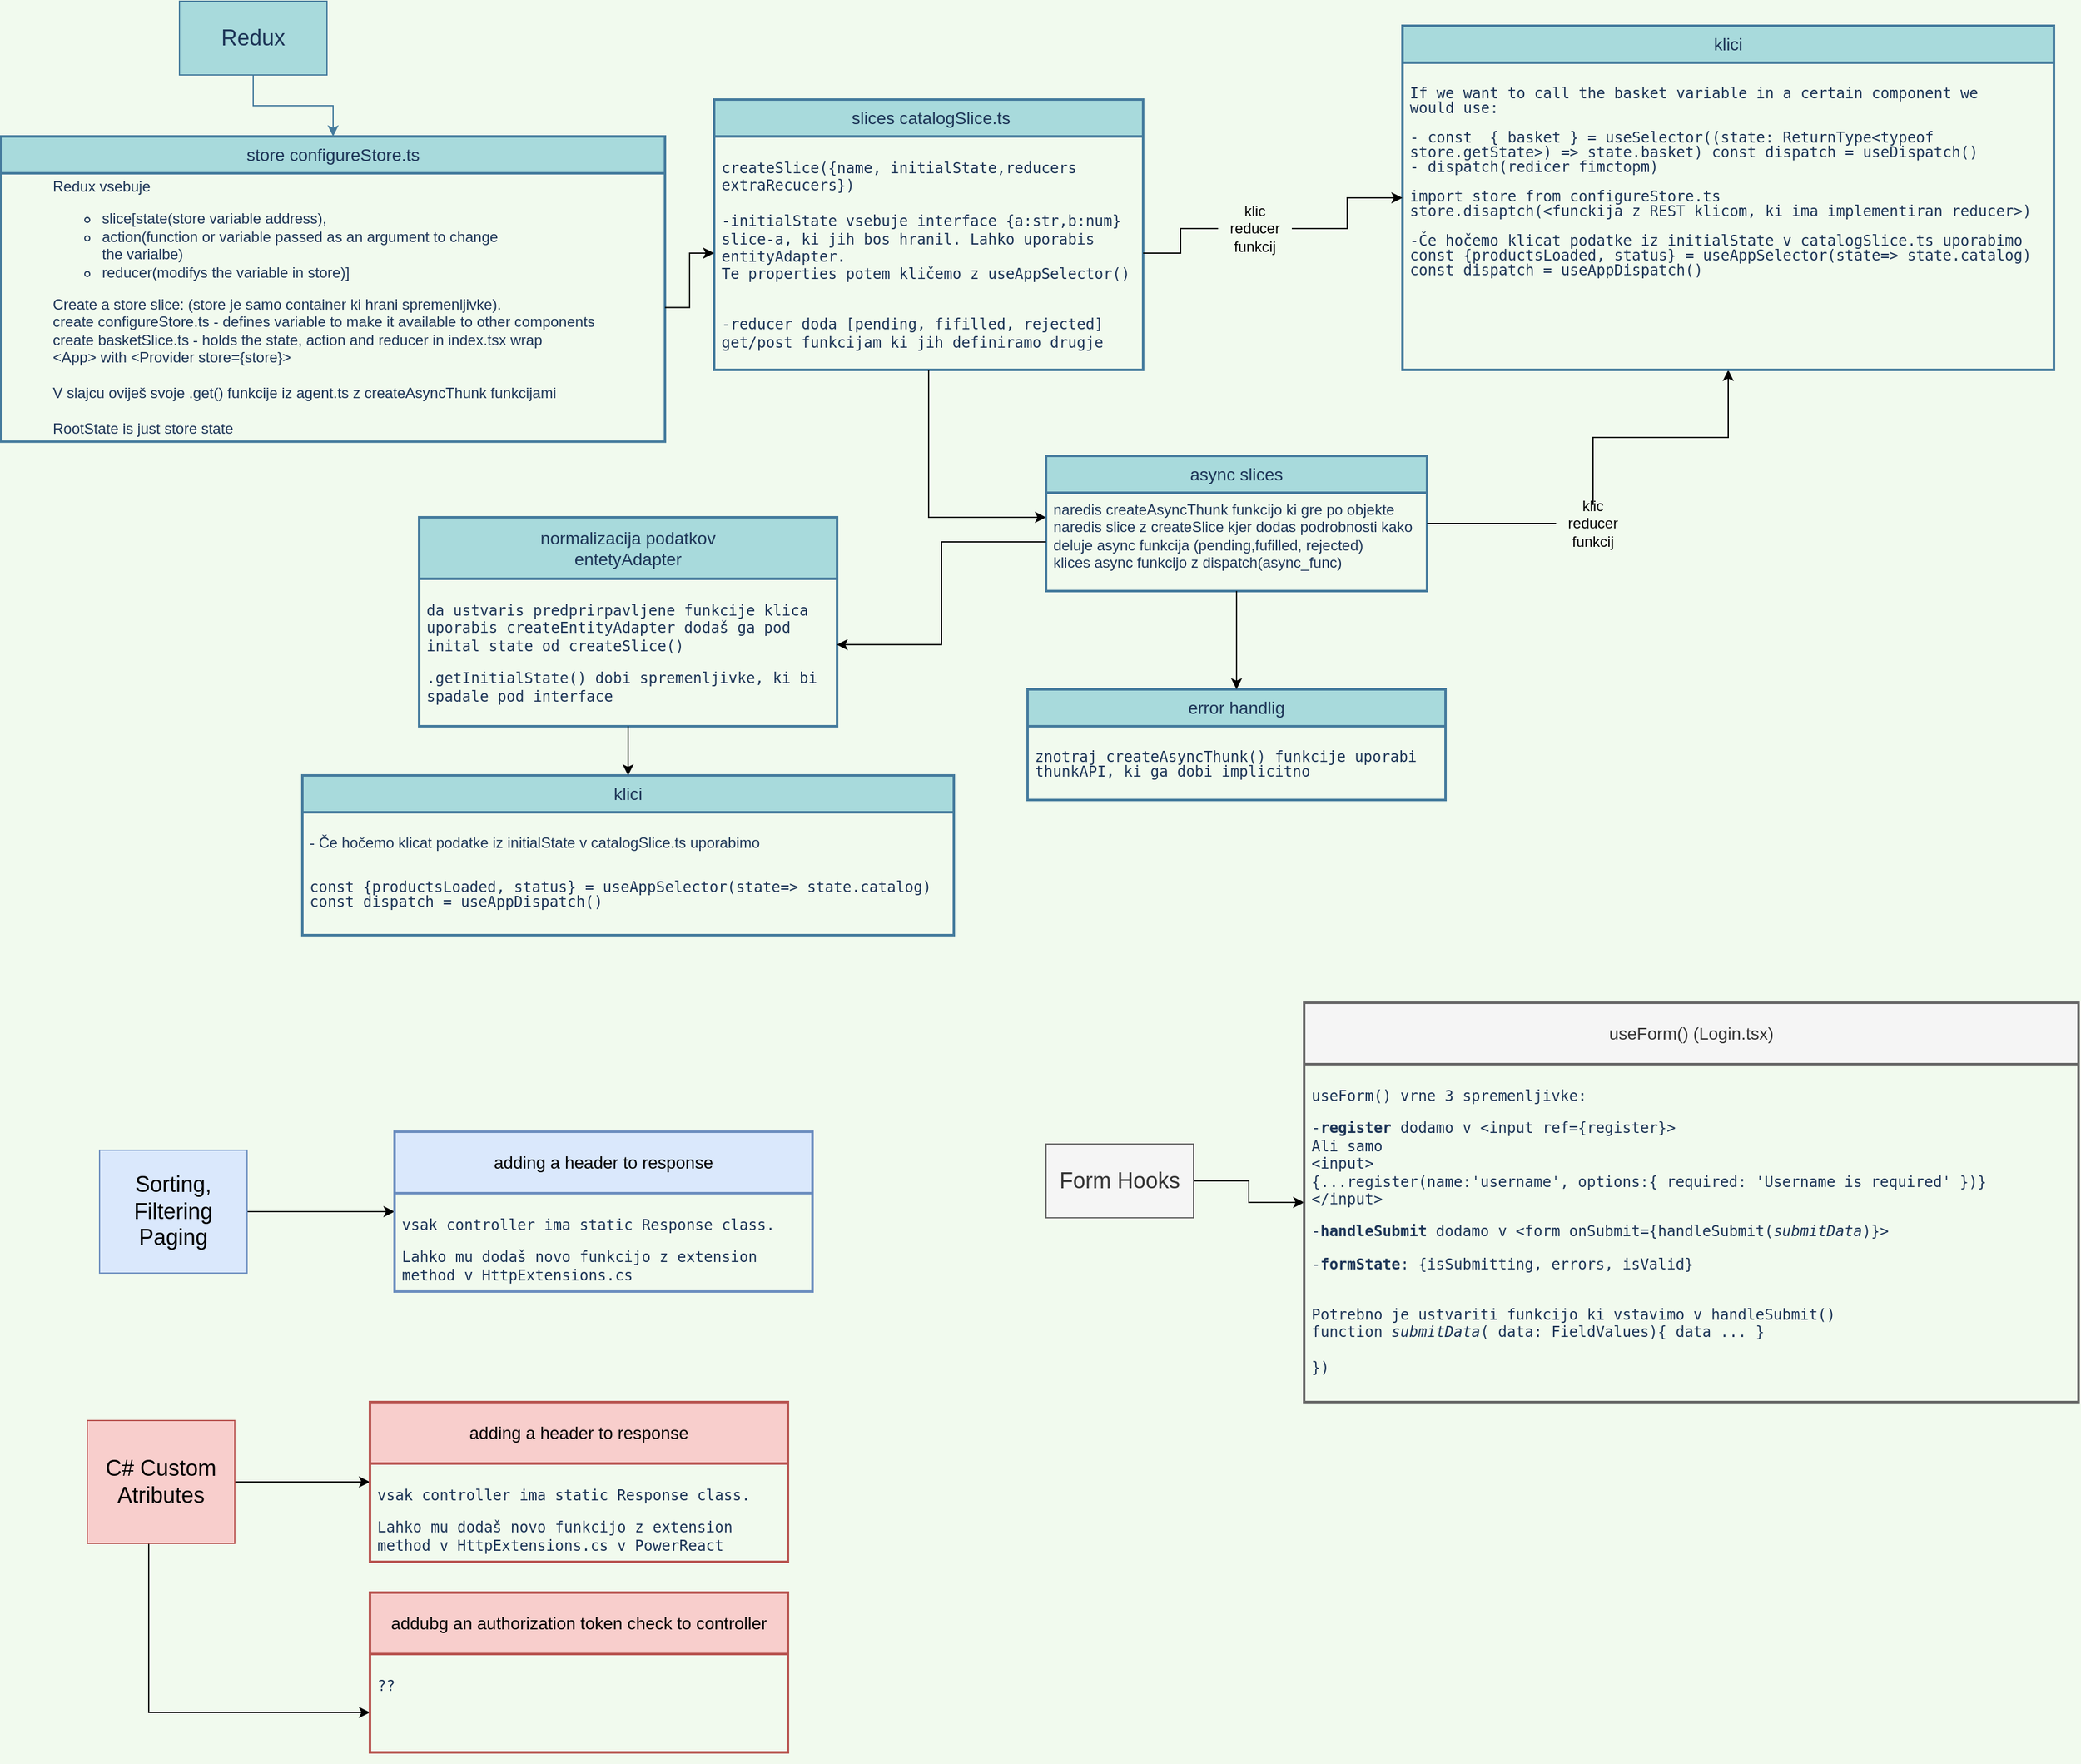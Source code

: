 <mxfile version="19.0.2" type="device"><diagram id="R2lEEEUBdFMjLlhIrx00" name="Page-1"><mxGraphModel dx="1791" dy="1122" grid="1" gridSize="10" guides="1" tooltips="1" connect="1" arrows="1" fold="1" page="1" pageScale="1" pageWidth="3000" pageHeight="3000" background="#F1FAEE" math="0" shadow="0" extFonts="Permanent Marker^https://fonts.googleapis.com/css?family=Permanent+Marker"><root><mxCell id="0"/><mxCell id="1" parent="0"/><mxCell id="_WQElJhNIDr7myNZMgqE-13" style="edgeStyle=orthogonalEdgeStyle;rounded=0;orthogonalLoop=1;jettySize=auto;html=1;startArrow=none;" parent="1" source="_WQElJhNIDr7myNZMgqE-15" target="_WQElJhNIDr7myNZMgqE-6" edge="1"><mxGeometry relative="1" as="geometry"/></mxCell><mxCell id="48E5OveL_9afjhL4UYel-1" value="async slices" style="swimlane;childLayout=stackLayout;horizontal=1;startSize=30;horizontalStack=0;rounded=0;fontSize=14;fontStyle=0;strokeWidth=2;resizeParent=0;resizeLast=1;shadow=0;dashed=0;align=center;fillColor=#A8DADC;strokeColor=#457B9D;whiteSpace=wrap;fontColor=#1D3557;" parent="1" vertex="1"><mxGeometry x="870" y="390" width="310" height="110" as="geometry"><mxRectangle x="240" y="680" width="150" height="30" as="alternateBounds"/></mxGeometry></mxCell><mxCell id="48E5OveL_9afjhL4UYel-2" value="naredis createAsyncThunk funkcijo ki gre po objekte&lt;br&gt;naredis slice z createSlice kjer dodas podrobnosti kako &lt;br&gt;deluje async funkcija (pending,fufilled, rejected)&lt;br&gt;klices async funkcijo z dispatch(async_func)" style="align=left;strokeColor=none;fillColor=none;spacingLeft=4;fontSize=12;verticalAlign=top;resizable=0;rotatable=0;part=1;html=1;fontColor=#1D3557;rounded=0;" parent="48E5OveL_9afjhL4UYel-1" vertex="1"><mxGeometry y="30" width="310" height="80" as="geometry"/></mxCell><mxCell id="48E5OveL_9afjhL4UYel-7" value="normalizacija podatkov&#10;entetyAdapter" style="swimlane;childLayout=stackLayout;horizontal=1;startSize=50;horizontalStack=0;rounded=0;fontSize=14;fontStyle=0;strokeWidth=2;resizeParent=0;resizeLast=1;shadow=0;dashed=0;align=center;whiteSpace=wrap;fillColor=#A8DADC;strokeColor=#457B9D;glass=0;fontColor=#1D3557;" parent="1" vertex="1"><mxGeometry x="360" y="440" width="340" height="170" as="geometry"/></mxCell><mxCell id="48E5OveL_9afjhL4UYel-8" value="&lt;p style=&quot;line-height: 1;&quot;&gt;&lt;/p&gt;&lt;pre&gt;da ustvaris predprirpavljene funkcije klica&amp;nbsp;&lt;br/&gt;uporabis createEntityAdapter dodaš ga pod &lt;br/&gt;inital state od createSlice()&lt;/pre&gt;&lt;pre&gt;.getInitialState() dobi spremenljivke, ki bi &lt;br/&gt;spadale pod&amp;nbsp;interface&lt;/pre&gt;&lt;p&gt;&lt;/p&gt;" style="align=left;strokeColor=none;fillColor=none;spacingLeft=4;fontSize=12;verticalAlign=top;resizable=0;rotatable=0;part=1;labelBorderColor=none;html=1;fontColor=#1D3557;rounded=0;" parent="48E5OveL_9afjhL4UYel-7" vertex="1"><mxGeometry y="50" width="340" height="120" as="geometry"/></mxCell><mxCell id="h1aJ8qhzrTF0-tiPdkuM-10" style="edgeStyle=orthogonalEdgeStyle;rounded=0;orthogonalLoop=1;jettySize=auto;html=1;exitX=0.5;exitY=1;exitDx=0;exitDy=0;fontFamily=Helvetica;fontSize=18;fontColor=#1D3557;labelBackgroundColor=#F1FAEE;strokeColor=#457B9D;" parent="48E5OveL_9afjhL4UYel-7" source="48E5OveL_9afjhL4UYel-8" target="48E5OveL_9afjhL4UYel-8" edge="1"><mxGeometry relative="1" as="geometry"/></mxCell><mxCell id="h1aJ8qhzrTF0-tiPdkuM-13" style="edgeStyle=orthogonalEdgeStyle;rounded=0;orthogonalLoop=1;jettySize=auto;html=1;fontFamily=Helvetica;fontSize=18;fontColor=#1D3557;labelBackgroundColor=#F1FAEE;strokeColor=#457B9D;" parent="1" source="h1aJ8qhzrTF0-tiPdkuM-7" target="h1aJ8qhzrTF0-tiPdkuM-11" edge="1"><mxGeometry relative="1" as="geometry"/></mxCell><mxCell id="h1aJ8qhzrTF0-tiPdkuM-7" value="Redux" style="rounded=0;whiteSpace=wrap;html=1;fontFamily=Helvetica;fontSize=18;strokeColor=#457B9D;fillColor=#A8DADC;fontColor=#1D3557;" parent="1" vertex="1"><mxGeometry x="165" y="20" width="120" height="60" as="geometry"/></mxCell><mxCell id="h1aJ8qhzrTF0-tiPdkuM-11" value="store configureStore.ts" style="swimlane;childLayout=stackLayout;horizontal=1;startSize=30;horizontalStack=0;rounded=0;fontSize=14;fontStyle=0;strokeWidth=2;resizeParent=0;resizeLast=1;shadow=0;dashed=0;align=center;fillColor=#A8DADC;strokeColor=#457B9D;whiteSpace=wrap;fontColor=#1D3557;aspect=fixed;" parent="1" vertex="1"><mxGeometry x="20" y="130" width="540" height="248.4" as="geometry"><mxRectangle x="240" y="680" width="150" height="30" as="alternateBounds"/></mxGeometry></mxCell><mxCell id="h1aJ8qhzrTF0-tiPdkuM-23" value="&lt;blockquote style=&quot;margin: 0 0 0 40px; border: none; padding: 0px;&quot;&gt;&lt;span style=&quot;background-color: initial;&quot;&gt;Redux vsebuje&amp;nbsp;&lt;/span&gt;&lt;/blockquote&gt;&lt;ul&gt;&lt;ul&gt;&lt;li&gt;&lt;span style=&quot;&quot;&gt;slice[state(store variable address),&lt;/span&gt;&lt;/li&gt;&lt;li&gt;action(function or variable passed as an argument to change&lt;br&gt;the varialbe)&amp;nbsp;&lt;/li&gt;&lt;li&gt;reducer(modifys the variable in store)]&lt;br&gt;&lt;/li&gt;&lt;/ul&gt;&lt;/ul&gt;&lt;blockquote style=&quot;margin: 0 0 0 40px; border: none; padding: 0px;&quot;&gt;&lt;span style=&quot;background-color: initial;&quot;&gt;Create a store slice: (store je samo container ki hrani&amp;nbsp;&lt;/span&gt;&lt;span style=&quot;background-color: initial;&quot;&gt;spremenljivke).&lt;/span&gt;&lt;/blockquote&gt;&lt;blockquote style=&quot;margin: 0 0 0 40px; border: none; padding: 0px;&quot;&gt;&lt;span style=&quot;background-color: initial;&quot;&gt;create configureStore.ts - defines variable to&amp;nbsp;&lt;/span&gt;&lt;span style=&quot;background-color: initial;&quot;&gt;make it available to other components&lt;br&gt;create&amp;nbsp;&lt;/span&gt;&lt;span style=&quot;background-color: initial;&quot;&gt;basketSlice.ts - holds the state, action and reducer in index.tsx wrap&lt;/span&gt;&lt;/blockquote&gt;&lt;blockquote style=&quot;margin: 0 0 0 40px; border: none; padding: 0px;&quot;&gt;&lt;span style=&quot;background-color: initial;&quot;&gt;&amp;lt;App&amp;gt; with &amp;lt;Provider store={store}&amp;gt;&lt;/span&gt;&lt;/blockquote&gt;&lt;blockquote style=&quot;margin: 0 0 0 40px; border: none; padding: 0px;&quot;&gt;&lt;span style=&quot;background-color: initial;&quot;&gt;&lt;br&gt;&lt;/span&gt;&lt;/blockquote&gt;&lt;blockquote style=&quot;margin: 0 0 0 40px; border: none; padding: 0px;&quot;&gt;V slajcu oviješ svoje .get() funkcije iz agent.ts z&amp;nbsp;createAsyncThunk funkcijami&lt;br&gt;&lt;br&gt;&lt;/blockquote&gt;&lt;blockquote style=&quot;margin: 0 0 0 40px; border: none; padding: 0px;&quot;&gt;RootState is just store state&lt;/blockquote&gt;" style="text;html=1;align=left;verticalAlign=middle;resizable=0;points=[];autosize=1;strokeColor=none;fillColor=none;fontColor=#1D3557;" parent="h1aJ8qhzrTF0-tiPdkuM-11" vertex="1"><mxGeometry y="30" width="540" height="218.4" as="geometry"/></mxCell><mxCell id="_WQElJhNIDr7myNZMgqE-2" value=" slices catalogSlice.ts" style="swimlane;childLayout=stackLayout;horizontal=1;startSize=30;horizontalStack=0;rounded=0;fontSize=14;fontStyle=0;strokeWidth=2;resizeParent=0;resizeLast=1;shadow=0;dashed=0;align=center;fillColor=#A8DADC;strokeColor=#457B9D;whiteSpace=wrap;fontColor=#1D3557;" parent="1" vertex="1"><mxGeometry x="600" y="100" width="349" height="220" as="geometry"><mxRectangle x="240" y="680" width="150" height="30" as="alternateBounds"/></mxGeometry></mxCell><mxCell id="_WQElJhNIDr7myNZMgqE-3" value="&lt;pre style=&quot;&quot;&gt;createSlice({name, initialState,reducers&lt;br&gt;extraRecucers})&lt;br&gt;&lt;br&gt;-initialState vsebuje interface {a:str,b:num}&lt;br&gt;slice-a, ki jih bos hranil. Lahko uporabis &lt;br&gt;entityAdapter.&lt;br&gt;Te properties potem kličemo z useAppSelector()&lt;/pre&gt;&lt;pre style=&quot;&quot;&gt;&lt;br&gt;-reducer doda [pending, fifilled, rejected]&lt;br&gt;get/post funkcijam ki jih definiramo drugje&lt;br&gt;&lt;br&gt;&lt;/pre&gt;" style="align=left;strokeColor=none;fillColor=none;spacingLeft=4;fontSize=12;verticalAlign=top;resizable=0;rotatable=0;part=1;html=1;fontColor=#1D3557;rounded=0;" parent="_WQElJhNIDr7myNZMgqE-2" vertex="1"><mxGeometry y="30" width="349" height="190" as="geometry"/></mxCell><mxCell id="_WQElJhNIDr7myNZMgqE-4" style="edgeStyle=orthogonalEdgeStyle;rounded=0;orthogonalLoop=1;jettySize=auto;html=1;" parent="1" source="h1aJ8qhzrTF0-tiPdkuM-23" target="_WQElJhNIDr7myNZMgqE-3" edge="1"><mxGeometry relative="1" as="geometry"/></mxCell><mxCell id="_WQElJhNIDr7myNZMgqE-5" value="klici" style="swimlane;childLayout=stackLayout;horizontal=1;startSize=30;horizontalStack=0;rounded=0;fontSize=14;fontStyle=0;strokeWidth=2;resizeParent=0;resizeLast=1;shadow=0;dashed=0;align=center;fillColor=#A8DADC;strokeColor=#457B9D;whiteSpace=wrap;fontColor=#1D3557;" parent="1" vertex="1"><mxGeometry x="1160" y="40" width="530" height="280" as="geometry"><mxRectangle x="240" y="680" width="150" height="30" as="alternateBounds"/></mxGeometry></mxCell><mxCell id="_WQElJhNIDr7myNZMgqE-6" value="&lt;p style=&quot;line-height: 1;&quot;&gt;&lt;/p&gt;&lt;pre style=&quot;line-height: 1;&quot;&gt;If we want to call the basket variable in a certain component we &lt;br&gt;would use:&lt;/pre&gt;&lt;pre style=&quot;line-height: 1;&quot;&gt;- const  { basket } = useSelector((state: ReturnType&amp;lt;typeof  &lt;br&gt;store.getState&amp;gt;) =&amp;gt; state.basket) const dispatch = useDispatch()&lt;br&gt;- dispatch(redicer fimctopm)&lt;/pre&gt;&lt;pre style=&quot;line-height: 1;&quot;&gt;import store from configureStore.ts&lt;br&gt;store.disaptch(&amp;lt;funckija z REST klicom, ki ima implementiran reducer&amp;gt;)&lt;/pre&gt;&lt;pre style=&quot;line-height: 1;&quot;&gt;-Če hočemo klicat podatke iz initialState v catalogSlice.ts uporabimo&lt;br/&gt;const {productsLoaded, status} = useAppSelector(state=&amp;gt; state.catalog)&lt;br/&gt;const dispatch = useAppDispatch()&lt;/pre&gt;&lt;p&gt;&lt;/p&gt;" style="align=left;strokeColor=none;fillColor=none;spacingLeft=4;fontSize=12;verticalAlign=top;resizable=0;rotatable=0;part=1;html=1;fontColor=#1D3557;rounded=0;" parent="_WQElJhNIDr7myNZMgqE-5" vertex="1"><mxGeometry y="30" width="530" height="250" as="geometry"/></mxCell><mxCell id="_WQElJhNIDr7myNZMgqE-7" style="edgeStyle=orthogonalEdgeStyle;rounded=0;orthogonalLoop=1;jettySize=auto;html=1;entryX=0;entryY=0.5;entryDx=0;entryDy=0;startArrow=none;" parent="1" source="_WQElJhNIDr7myNZMgqE-8" target="_WQElJhNIDr7myNZMgqE-5" edge="1"><mxGeometry relative="1" as="geometry"/></mxCell><mxCell id="_WQElJhNIDr7myNZMgqE-8" value="klic reducer funkcij" style="text;html=1;strokeColor=none;fillColor=none;align=center;verticalAlign=middle;whiteSpace=wrap;rounded=0;" parent="1" vertex="1"><mxGeometry x="1010" y="190" width="60" height="30" as="geometry"/></mxCell><mxCell id="_WQElJhNIDr7myNZMgqE-9" value="" style="edgeStyle=orthogonalEdgeStyle;rounded=0;orthogonalLoop=1;jettySize=auto;html=1;entryX=0;entryY=0.5;entryDx=0;entryDy=0;endArrow=none;" parent="1" source="_WQElJhNIDr7myNZMgqE-3" target="_WQElJhNIDr7myNZMgqE-8" edge="1"><mxGeometry relative="1" as="geometry"><mxPoint x="949" y="205" as="sourcePoint"/><mxPoint x="1130" y="205" as="targetPoint"/></mxGeometry></mxCell><mxCell id="_WQElJhNIDr7myNZMgqE-11" style="edgeStyle=orthogonalEdgeStyle;rounded=0;orthogonalLoop=1;jettySize=auto;html=1;entryX=0;entryY=0.25;entryDx=0;entryDy=0;" parent="1" source="_WQElJhNIDr7myNZMgqE-3" target="48E5OveL_9afjhL4UYel-2" edge="1"><mxGeometry relative="1" as="geometry"/></mxCell><mxCell id="_WQElJhNIDr7myNZMgqE-15" value="klic reducer funkcij" style="text;html=1;strokeColor=none;fillColor=none;align=center;verticalAlign=middle;whiteSpace=wrap;rounded=0;" parent="1" vertex="1"><mxGeometry x="1285" y="430" width="60" height="30" as="geometry"/></mxCell><mxCell id="_WQElJhNIDr7myNZMgqE-16" value="" style="edgeStyle=orthogonalEdgeStyle;rounded=0;orthogonalLoop=1;jettySize=auto;html=1;endArrow=none;" parent="1" source="48E5OveL_9afjhL4UYel-1" target="_WQElJhNIDr7myNZMgqE-15" edge="1"><mxGeometry relative="1" as="geometry"><mxPoint x="1025" y="390" as="sourcePoint"/><mxPoint x="1315" y="320" as="targetPoint"/></mxGeometry></mxCell><mxCell id="_WQElJhNIDr7myNZMgqE-20" value="error handlig" style="swimlane;childLayout=stackLayout;horizontal=1;startSize=30;horizontalStack=0;rounded=0;fontSize=14;fontStyle=0;strokeWidth=2;resizeParent=0;resizeLast=1;shadow=0;dashed=0;align=center;whiteSpace=wrap;fillColor=#A8DADC;strokeColor=#457B9D;glass=0;fontColor=#1D3557;" parent="1" vertex="1"><mxGeometry x="855" y="580" width="340" height="90" as="geometry"/></mxCell><mxCell id="_WQElJhNIDr7myNZMgqE-21" value="&lt;p style=&quot;line-height: 1;&quot;&gt;&lt;/p&gt;&lt;pre style=&quot;line-height: 1;&quot;&gt;znotraj createAsyncThunk() funkcije uporabi &lt;br/&gt;thunkAPI, ki ga dobi implicitno&lt;/pre&gt;&lt;p&gt;&lt;/p&gt;" style="align=left;strokeColor=none;fillColor=none;spacingLeft=4;fontSize=12;verticalAlign=top;resizable=0;rotatable=0;part=1;labelBorderColor=none;html=1;fontColor=#1D3557;rounded=0;" parent="_WQElJhNIDr7myNZMgqE-20" vertex="1"><mxGeometry y="30" width="340" height="60" as="geometry"/></mxCell><mxCell id="_WQElJhNIDr7myNZMgqE-22" style="edgeStyle=orthogonalEdgeStyle;rounded=0;orthogonalLoop=1;jettySize=auto;html=1;exitX=0.5;exitY=1;exitDx=0;exitDy=0;fontFamily=Helvetica;fontSize=18;fontColor=#1D3557;labelBackgroundColor=#F1FAEE;strokeColor=#457B9D;" parent="_WQElJhNIDr7myNZMgqE-20" source="_WQElJhNIDr7myNZMgqE-21" target="_WQElJhNIDr7myNZMgqE-21" edge="1"><mxGeometry relative="1" as="geometry"/></mxCell><mxCell id="_WQElJhNIDr7myNZMgqE-25" style="edgeStyle=orthogonalEdgeStyle;rounded=0;orthogonalLoop=1;jettySize=auto;html=1;entryX=0.5;entryY=0;entryDx=0;entryDy=0;" parent="1" source="48E5OveL_9afjhL4UYel-2" target="_WQElJhNIDr7myNZMgqE-20" edge="1"><mxGeometry relative="1" as="geometry"/></mxCell><mxCell id="JP668OmfgDd7F69qk7bB-4" style="edgeStyle=orthogonalEdgeStyle;rounded=0;orthogonalLoop=1;jettySize=auto;html=1;" parent="1" source="_WQElJhNIDr7myNZMgqE-26" target="JP668OmfgDd7F69qk7bB-1" edge="1"><mxGeometry relative="1" as="geometry"/></mxCell><mxCell id="_WQElJhNIDr7myNZMgqE-26" value="Sorting, Filtering&lt;br&gt;Paging" style="rounded=0;whiteSpace=wrap;html=1;fontFamily=Helvetica;fontSize=18;strokeColor=#6c8ebf;fillColor=#dae8fc;" parent="1" vertex="1"><mxGeometry x="100" y="955" width="120" height="100" as="geometry"/></mxCell><mxCell id="JP668OmfgDd7F69qk7bB-1" value="adding a header to response" style="swimlane;childLayout=stackLayout;horizontal=1;startSize=50;horizontalStack=0;rounded=0;fontSize=14;fontStyle=0;strokeWidth=2;resizeParent=0;resizeLast=1;shadow=0;dashed=0;align=center;whiteSpace=wrap;fillColor=#dae8fc;strokeColor=#6c8ebf;glass=0;" parent="1" vertex="1"><mxGeometry x="340" y="940" width="340" height="130" as="geometry"/></mxCell><mxCell id="JP668OmfgDd7F69qk7bB-2" value="&lt;p style=&quot;line-height: 1;&quot;&gt;&lt;/p&gt;&lt;pre&gt;vsak controller ima static Response class.&lt;/pre&gt;&lt;pre&gt;Lahko mu dodaš novo funkcijo z extension &lt;br/&gt;method v HttpExtensions.cs&lt;/pre&gt;&lt;p&gt;&lt;/p&gt;" style="align=left;strokeColor=none;fillColor=none;spacingLeft=4;fontSize=12;verticalAlign=top;resizable=0;rotatable=0;part=1;labelBorderColor=none;html=1;fontColor=#1D3557;rounded=0;" parent="JP668OmfgDd7F69qk7bB-1" vertex="1"><mxGeometry y="50" width="340" height="80" as="geometry"/></mxCell><mxCell id="JP668OmfgDd7F69qk7bB-3" style="edgeStyle=orthogonalEdgeStyle;rounded=0;orthogonalLoop=1;jettySize=auto;html=1;exitX=0.5;exitY=1;exitDx=0;exitDy=0;fontFamily=Helvetica;fontSize=18;fontColor=#1D3557;labelBackgroundColor=#F1FAEE;strokeColor=#457B9D;" parent="JP668OmfgDd7F69qk7bB-1" source="JP668OmfgDd7F69qk7bB-2" target="JP668OmfgDd7F69qk7bB-2" edge="1"><mxGeometry relative="1" as="geometry"/></mxCell><mxCell id="JP668OmfgDd7F69qk7bB-21" style="edgeStyle=orthogonalEdgeStyle;rounded=0;orthogonalLoop=1;jettySize=auto;html=1;entryX=0;entryY=0.5;entryDx=0;entryDy=0;" parent="1" source="JP668OmfgDd7F69qk7bB-5" target="JP668OmfgDd7F69qk7bB-18" edge="1"><mxGeometry relative="1" as="geometry"/></mxCell><mxCell id="JP668OmfgDd7F69qk7bB-25" style="edgeStyle=orthogonalEdgeStyle;rounded=0;orthogonalLoop=1;jettySize=auto;html=1;entryX=0;entryY=0.75;entryDx=0;entryDy=0;" parent="1" source="JP668OmfgDd7F69qk7bB-5" target="JP668OmfgDd7F69qk7bB-22" edge="1"><mxGeometry relative="1" as="geometry"><Array as="points"><mxPoint x="140" y="1413"/></Array></mxGeometry></mxCell><mxCell id="JP668OmfgDd7F69qk7bB-5" value="C# Custom Atributes" style="rounded=0;whiteSpace=wrap;html=1;fontFamily=Helvetica;fontSize=18;strokeColor=#b85450;fillColor=#f8cecc;" parent="1" vertex="1"><mxGeometry x="90" y="1175" width="120" height="100" as="geometry"/></mxCell><mxCell id="JP668OmfgDd7F69qk7bB-18" value="adding a header to response" style="swimlane;childLayout=stackLayout;horizontal=1;startSize=50;horizontalStack=0;rounded=0;fontSize=14;fontStyle=0;strokeWidth=2;resizeParent=0;resizeLast=1;shadow=0;dashed=0;align=center;whiteSpace=wrap;fillColor=#f8cecc;strokeColor=#b85450;glass=0;" parent="1" vertex="1"><mxGeometry x="320" y="1160" width="340" height="130" as="geometry"/></mxCell><mxCell id="JP668OmfgDd7F69qk7bB-19" value="&lt;p style=&quot;line-height: 1;&quot;&gt;&lt;/p&gt;&lt;pre&gt;vsak controller ima static Response class.&lt;/pre&gt;&lt;pre&gt;Lahko mu dodaš novo funkcijo z extension &lt;br&gt;method v HttpExtensions.cs v PowerReact&lt;/pre&gt;&lt;p&gt;&lt;/p&gt;" style="align=left;strokeColor=none;fillColor=none;spacingLeft=4;fontSize=12;verticalAlign=top;resizable=0;rotatable=0;part=1;labelBorderColor=none;html=1;fontColor=#1D3557;rounded=0;" parent="JP668OmfgDd7F69qk7bB-18" vertex="1"><mxGeometry y="50" width="340" height="80" as="geometry"/></mxCell><mxCell id="JP668OmfgDd7F69qk7bB-20" style="edgeStyle=orthogonalEdgeStyle;rounded=0;orthogonalLoop=1;jettySize=auto;html=1;exitX=0.5;exitY=1;exitDx=0;exitDy=0;fontFamily=Helvetica;fontSize=18;fontColor=#1D3557;labelBackgroundColor=#F1FAEE;strokeColor=#457B9D;" parent="JP668OmfgDd7F69qk7bB-18" source="JP668OmfgDd7F69qk7bB-19" target="JP668OmfgDd7F69qk7bB-19" edge="1"><mxGeometry relative="1" as="geometry"/></mxCell><mxCell id="JP668OmfgDd7F69qk7bB-22" value="addubg an authorization token check to controller" style="swimlane;childLayout=stackLayout;horizontal=1;startSize=50;horizontalStack=0;rounded=0;fontSize=14;fontStyle=0;strokeWidth=2;resizeParent=0;resizeLast=1;shadow=0;dashed=0;align=center;whiteSpace=wrap;fillColor=#f8cecc;strokeColor=#b85450;glass=0;" parent="1" vertex="1"><mxGeometry x="320" y="1315" width="340" height="130" as="geometry"/></mxCell><mxCell id="JP668OmfgDd7F69qk7bB-23" value="&lt;p style=&quot;line-height: 1;&quot;&gt;&lt;/p&gt;&lt;pre&gt;??&lt;/pre&gt;&lt;p&gt;&lt;/p&gt;" style="align=left;strokeColor=none;fillColor=none;spacingLeft=4;fontSize=12;verticalAlign=top;resizable=0;rotatable=0;part=1;labelBorderColor=none;html=1;fontColor=#1D3557;rounded=0;" parent="JP668OmfgDd7F69qk7bB-22" vertex="1"><mxGeometry y="50" width="340" height="80" as="geometry"/></mxCell><mxCell id="JP668OmfgDd7F69qk7bB-24" style="edgeStyle=orthogonalEdgeStyle;rounded=0;orthogonalLoop=1;jettySize=auto;html=1;exitX=0.5;exitY=1;exitDx=0;exitDy=0;fontFamily=Helvetica;fontSize=18;fontColor=#1D3557;labelBackgroundColor=#F1FAEE;strokeColor=#457B9D;" parent="JP668OmfgDd7F69qk7bB-22" source="JP668OmfgDd7F69qk7bB-23" target="JP668OmfgDd7F69qk7bB-23" edge="1"><mxGeometry relative="1" as="geometry"/></mxCell><mxCell id="JP668OmfgDd7F69qk7bB-26" value="klici" style="swimlane;childLayout=stackLayout;horizontal=1;startSize=30;horizontalStack=0;rounded=0;fontSize=14;fontStyle=0;strokeWidth=2;resizeParent=0;resizeLast=1;shadow=0;dashed=0;align=center;fillColor=#A8DADC;strokeColor=#457B9D;whiteSpace=wrap;fontColor=#1D3557;" parent="1" vertex="1"><mxGeometry x="265" y="650" width="530" height="130" as="geometry"><mxRectangle x="240" y="680" width="150" height="30" as="alternateBounds"/></mxGeometry></mxCell><mxCell id="JP668OmfgDd7F69qk7bB-27" value="&lt;p style=&quot;line-height: 1;&quot;&gt;&lt;/p&gt;&lt;pre style=&quot;line-height: 1;&quot;&gt;&lt;span style=&quot;background-color: initial; font-family: Helvetica; white-space: nowrap;&quot;&gt;- Če hočemo klicat podatke iz initialState v catalogSlice.ts uporabimo&lt;br&gt;&lt;/span&gt;&lt;br&gt;&lt;/pre&gt;&lt;pre style=&quot;line-height: 1;&quot;&gt;const {productsLoaded, status} = useAppSelector(state=&amp;gt; state.catalog)&lt;br/&gt;const dispatch = useAppDispatch()&lt;/pre&gt;&lt;p&gt;&lt;/p&gt;" style="align=left;strokeColor=none;fillColor=none;spacingLeft=4;fontSize=12;verticalAlign=top;resizable=0;rotatable=0;part=1;html=1;fontColor=#1D3557;rounded=0;" parent="JP668OmfgDd7F69qk7bB-26" vertex="1"><mxGeometry y="30" width="530" height="100" as="geometry"/></mxCell><mxCell id="JP668OmfgDd7F69qk7bB-28" style="edgeStyle=orthogonalEdgeStyle;rounded=0;orthogonalLoop=1;jettySize=auto;html=1;" parent="1" source="48E5OveL_9afjhL4UYel-8" target="JP668OmfgDd7F69qk7bB-26" edge="1"><mxGeometry relative="1" as="geometry"/></mxCell><mxCell id="JP668OmfgDd7F69qk7bB-29" style="edgeStyle=orthogonalEdgeStyle;rounded=0;orthogonalLoop=1;jettySize=auto;html=1;entryX=0.999;entryY=0.447;entryDx=0;entryDy=0;entryPerimeter=0;" parent="1" source="48E5OveL_9afjhL4UYel-2" target="48E5OveL_9afjhL4UYel-8" edge="1"><mxGeometry relative="1" as="geometry"/></mxCell><mxCell id="ayJxVFCAiQxWewQjzwiN-5" style="edgeStyle=orthogonalEdgeStyle;rounded=0;orthogonalLoop=1;jettySize=auto;html=1;entryX=0;entryY=0.5;entryDx=0;entryDy=0;" edge="1" parent="1" source="ayJxVFCAiQxWewQjzwiN-1" target="ayJxVFCAiQxWewQjzwiN-2"><mxGeometry relative="1" as="geometry"/></mxCell><mxCell id="ayJxVFCAiQxWewQjzwiN-1" value="Form Hooks" style="rounded=0;whiteSpace=wrap;html=1;fontFamily=Helvetica;fontSize=18;strokeColor=#666666;fillColor=#f5f5f5;fontColor=#333333;" vertex="1" parent="1"><mxGeometry x="870" y="950" width="120" height="60" as="geometry"/></mxCell><mxCell id="ayJxVFCAiQxWewQjzwiN-2" value="useForm() (Login.tsx)" style="swimlane;childLayout=stackLayout;horizontal=1;startSize=50;horizontalStack=0;rounded=0;fontSize=14;fontStyle=0;strokeWidth=2;resizeParent=0;resizeLast=1;shadow=0;dashed=0;align=center;whiteSpace=wrap;fillColor=#f5f5f5;strokeColor=#666666;glass=0;fontColor=#333333;" vertex="1" parent="1"><mxGeometry x="1080" y="835" width="630" height="325" as="geometry"/></mxCell><mxCell id="ayJxVFCAiQxWewQjzwiN-3" value="&lt;p style=&quot;line-height: 1;&quot;&gt;&lt;/p&gt;&lt;pre&gt;useForm() vrne 3 spremenljivke:&lt;/pre&gt;&lt;pre&gt;-&lt;b&gt;register&lt;/b&gt; dodamo v &amp;lt;input ref={register}&amp;gt; &lt;br&gt;Ali samo &lt;br/&gt;&amp;lt;input&amp;gt;&lt;br/&gt;{...register(name:'username', options:{ required: 'Username is required' })}&lt;br/&gt;&amp;lt;/input&amp;gt;&lt;/pre&gt;&lt;pre&gt;-&lt;b&gt;handleSubmit&lt;/b&gt; dodamo v &amp;lt;form onSubmit={handleSubmit(&lt;i&gt;submitData&lt;/i&gt;)}&amp;gt;&lt;/pre&gt;&lt;pre&gt;-&lt;b&gt;formState&lt;/b&gt;: {isSubmitting, errors, isValid}&lt;br&gt;&lt;br&gt;&lt;/pre&gt;&lt;pre&gt;Potrebno je ustvariti funkcijo ki vstavimo v handleSubmit()&lt;br&gt;function &lt;i&gt;submitData&lt;/i&gt;( data: FieldValues){ data ... }&lt;br&gt;&lt;span style=&quot;&quot;&gt;&#9;&lt;/span&gt;&lt;br&gt;})&lt;/pre&gt;&lt;p&gt;&lt;/p&gt;" style="align=left;strokeColor=none;fillColor=none;spacingLeft=4;fontSize=12;verticalAlign=top;resizable=0;rotatable=0;part=1;labelBorderColor=none;html=1;fontColor=#1D3557;rounded=0;" vertex="1" parent="ayJxVFCAiQxWewQjzwiN-2"><mxGeometry y="50" width="630" height="275" as="geometry"/></mxCell><mxCell id="ayJxVFCAiQxWewQjzwiN-4" style="edgeStyle=orthogonalEdgeStyle;rounded=0;orthogonalLoop=1;jettySize=auto;html=1;exitX=0.5;exitY=1;exitDx=0;exitDy=0;fontFamily=Helvetica;fontSize=18;fontColor=#1D3557;labelBackgroundColor=#F1FAEE;strokeColor=#457B9D;" edge="1" parent="ayJxVFCAiQxWewQjzwiN-2" source="ayJxVFCAiQxWewQjzwiN-3" target="ayJxVFCAiQxWewQjzwiN-3"><mxGeometry relative="1" as="geometry"/></mxCell></root></mxGraphModel></diagram></mxfile>